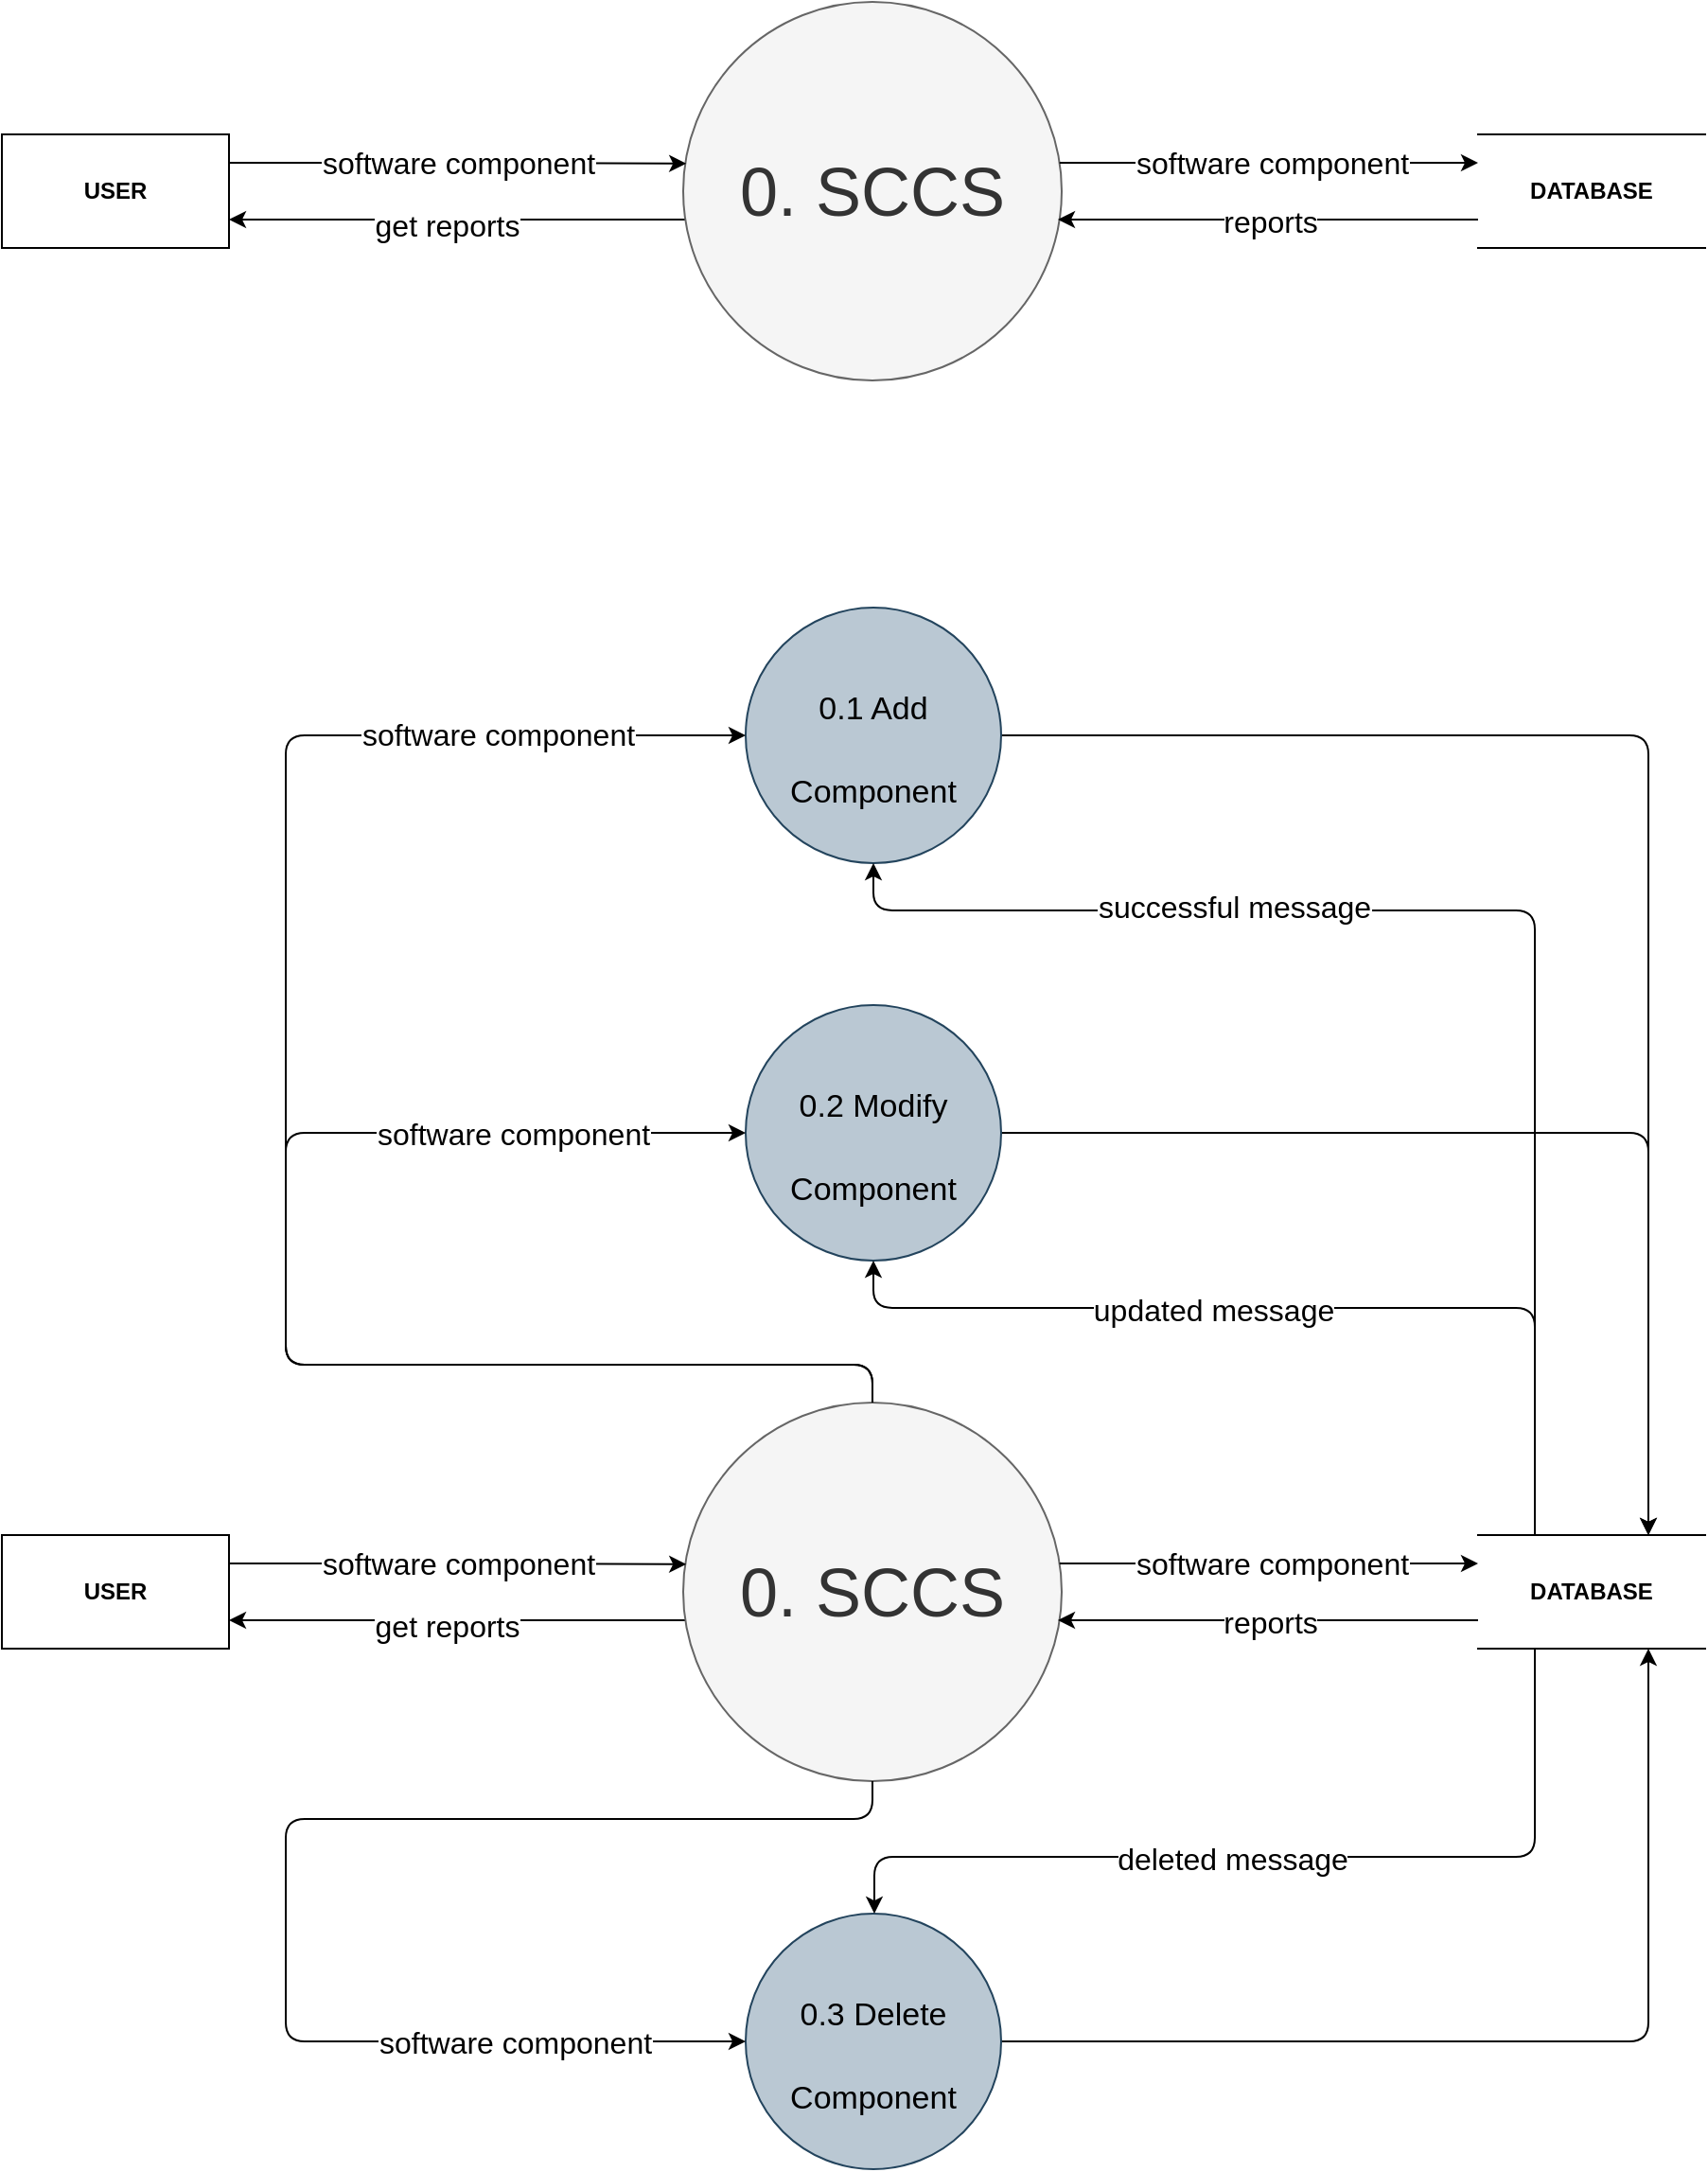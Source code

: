 <mxfile version="17.4.0" type="device"><diagram name="Page-1" id="5d7acffa-a066-3a61-03fe-96351882024d"><mxGraphModel dx="1185" dy="1505" grid="1" gridSize="10" guides="1" tooltips="1" connect="1" arrows="1" fold="1" page="1" pageScale="1" pageWidth="1100" pageHeight="850" background="#ffffff" math="0" shadow="0"><root><mxCell id="0"/><mxCell id="1" parent="0"/><mxCell id="EAlUAiwFeQ_kU-9aBTbd-96" style="edgeStyle=orthogonalEdgeStyle;rounded=1;orthogonalLoop=1;jettySize=auto;html=1;entryX=0.75;entryY=0;entryDx=0;entryDy=0;fontSize=16;" edge="1" parent="1" source="EAlUAiwFeQ_kU-9aBTbd-16" target="EAlUAiwFeQ_kU-9aBTbd-87"><mxGeometry relative="1" as="geometry"><Array as="points"><mxPoint x="960" y="248"/></Array></mxGeometry></mxCell><mxCell id="EAlUAiwFeQ_kU-9aBTbd-16" value="&lt;font style=&quot;font-size: 17px&quot;&gt;0.1 Add Component&lt;/font&gt;" style="ellipse;whiteSpace=wrap;html=1;aspect=fixed;fontSize=36;fillColor=#bac8d3;strokeColor=#23445d;" vertex="1" parent="1"><mxGeometry x="483" y="180" width="135" height="135" as="geometry"/></mxCell><mxCell id="EAlUAiwFeQ_kU-9aBTbd-95" style="edgeStyle=orthogonalEdgeStyle;rounded=1;orthogonalLoop=1;jettySize=auto;html=1;entryX=0.75;entryY=0;entryDx=0;entryDy=0;fontSize=16;" edge="1" parent="1" source="EAlUAiwFeQ_kU-9aBTbd-25" target="EAlUAiwFeQ_kU-9aBTbd-87"><mxGeometry relative="1" as="geometry"><Array as="points"><mxPoint x="960" y="458"/></Array></mxGeometry></mxCell><mxCell id="EAlUAiwFeQ_kU-9aBTbd-25" value="&lt;font style=&quot;font-size: 17px&quot;&gt;0.2 Modify Component&lt;/font&gt;" style="ellipse;whiteSpace=wrap;html=1;aspect=fixed;fontSize=36;fillColor=#bac8d3;strokeColor=#23445d;" vertex="1" parent="1"><mxGeometry x="483" y="390" width="135" height="135" as="geometry"/></mxCell><mxCell id="EAlUAiwFeQ_kU-9aBTbd-27" value="" style="group" vertex="1" connectable="0" parent="1"><mxGeometry x="90" y="-140" width="900" height="200" as="geometry"/></mxCell><mxCell id="EAlUAiwFeQ_kU-9aBTbd-26" value="" style="group" vertex="1" connectable="0" parent="EAlUAiwFeQ_kU-9aBTbd-27"><mxGeometry width="780" height="200" as="geometry"/></mxCell><mxCell id="EAlUAiwFeQ_kU-9aBTbd-1" value="&lt;b&gt;USER&lt;/b&gt;" style="rounded=0;whiteSpace=wrap;html=1;" vertex="1" parent="EAlUAiwFeQ_kU-9aBTbd-26"><mxGeometry y="70" width="120" height="60" as="geometry"/></mxCell><mxCell id="EAlUAiwFeQ_kU-9aBTbd-68" style="edgeStyle=orthogonalEdgeStyle;rounded=0;orthogonalLoop=1;jettySize=auto;html=1;entryX=1;entryY=0.75;entryDx=0;entryDy=0;fontSize=16;" edge="1" parent="EAlUAiwFeQ_kU-9aBTbd-26" source="EAlUAiwFeQ_kU-9aBTbd-5" target="EAlUAiwFeQ_kU-9aBTbd-1"><mxGeometry relative="1" as="geometry"><Array as="points"><mxPoint x="310" y="115"/><mxPoint x="310" y="115"/></Array></mxGeometry></mxCell><mxCell id="EAlUAiwFeQ_kU-9aBTbd-70" value="get reports" style="edgeLabel;html=1;align=center;verticalAlign=middle;resizable=0;points=[];fontSize=16;" vertex="1" connectable="0" parent="EAlUAiwFeQ_kU-9aBTbd-68"><mxGeometry x="0.05" y="3" relative="1" as="geometry"><mxPoint as="offset"/></mxGeometry></mxCell><mxCell id="EAlUAiwFeQ_kU-9aBTbd-5" value="&lt;font style=&quot;font-size: 36px&quot;&gt;0. SCCS&lt;/font&gt;" style="ellipse;whiteSpace=wrap;html=1;aspect=fixed;direction=south;fillColor=#f5f5f5;fontColor=#333333;strokeColor=#666666;" vertex="1" parent="EAlUAiwFeQ_kU-9aBTbd-26"><mxGeometry x="360" width="200" height="200" as="geometry"/></mxCell><mxCell id="EAlUAiwFeQ_kU-9aBTbd-67" style="edgeStyle=orthogonalEdgeStyle;rounded=0;orthogonalLoop=1;jettySize=auto;html=1;exitX=1;exitY=0.25;exitDx=0;exitDy=0;fontSize=16;entryX=0.427;entryY=0.992;entryDx=0;entryDy=0;entryPerimeter=0;" edge="1" parent="EAlUAiwFeQ_kU-9aBTbd-26" source="EAlUAiwFeQ_kU-9aBTbd-1" target="EAlUAiwFeQ_kU-9aBTbd-5"><mxGeometry relative="1" as="geometry"><mxPoint x="360" y="135.241" as="targetPoint"/></mxGeometry></mxCell><mxCell id="EAlUAiwFeQ_kU-9aBTbd-69" value="software component" style="edgeLabel;html=1;align=center;verticalAlign=middle;resizable=0;points=[];fontSize=16;" vertex="1" connectable="0" parent="EAlUAiwFeQ_kU-9aBTbd-67"><mxGeometry x="0.133" y="1" relative="1" as="geometry"><mxPoint x="-16" as="offset"/></mxGeometry></mxCell><mxCell id="EAlUAiwFeQ_kU-9aBTbd-77" value="" style="group" vertex="1" connectable="0" parent="EAlUAiwFeQ_kU-9aBTbd-27"><mxGeometry x="620" y="70" width="280" height="60" as="geometry"/></mxCell><mxCell id="EAlUAiwFeQ_kU-9aBTbd-2" value="&lt;b&gt;DATABASE&lt;/b&gt;" style="shape=partialRectangle;whiteSpace=wrap;html=1;left=0;right=0;fillColor=none;" vertex="1" parent="EAlUAiwFeQ_kU-9aBTbd-77"><mxGeometry x="160" width="120" height="60" as="geometry"/></mxCell><mxCell id="EAlUAiwFeQ_kU-9aBTbd-57" style="edgeStyle=orthogonalEdgeStyle;rounded=0;orthogonalLoop=1;jettySize=auto;html=1;entryX=0;entryY=0.25;entryDx=0;entryDy=0;fontSize=16;" edge="1" parent="EAlUAiwFeQ_kU-9aBTbd-77" source="EAlUAiwFeQ_kU-9aBTbd-5" target="EAlUAiwFeQ_kU-9aBTbd-2"><mxGeometry relative="1" as="geometry"><Array as="points"><mxPoint y="15"/><mxPoint y="15"/></Array></mxGeometry></mxCell><mxCell id="EAlUAiwFeQ_kU-9aBTbd-63" value="software component" style="edgeLabel;html=1;align=center;verticalAlign=middle;resizable=0;points=[];fontSize=16;" vertex="1" connectable="0" parent="EAlUAiwFeQ_kU-9aBTbd-57"><mxGeometry x="-0.028" relative="1" as="geometry"><mxPoint x="4" as="offset"/></mxGeometry></mxCell><mxCell id="EAlUAiwFeQ_kU-9aBTbd-59" style="edgeStyle=orthogonalEdgeStyle;rounded=0;orthogonalLoop=1;jettySize=auto;html=1;exitX=0;exitY=0.75;exitDx=0;exitDy=0;entryX=0.575;entryY=0.01;entryDx=0;entryDy=0;entryPerimeter=0;fontSize=16;" edge="1" parent="EAlUAiwFeQ_kU-9aBTbd-27" source="EAlUAiwFeQ_kU-9aBTbd-2" target="EAlUAiwFeQ_kU-9aBTbd-5"><mxGeometry relative="1" as="geometry"><Array as="points"/></mxGeometry></mxCell><mxCell id="EAlUAiwFeQ_kU-9aBTbd-65" value="reports" style="edgeLabel;html=1;align=center;verticalAlign=middle;resizable=0;points=[];fontSize=16;" vertex="1" connectable="0" parent="EAlUAiwFeQ_kU-9aBTbd-59"><mxGeometry x="0.027" y="1" relative="1" as="geometry"><mxPoint x="4" as="offset"/></mxGeometry></mxCell><mxCell id="EAlUAiwFeQ_kU-9aBTbd-97" style="edgeStyle=orthogonalEdgeStyle;rounded=1;orthogonalLoop=1;jettySize=auto;html=1;entryX=0.75;entryY=1;entryDx=0;entryDy=0;fontSize=16;" edge="1" parent="1" source="EAlUAiwFeQ_kU-9aBTbd-28" target="EAlUAiwFeQ_kU-9aBTbd-87"><mxGeometry relative="1" as="geometry"><Array as="points"><mxPoint x="960" y="938"/></Array></mxGeometry></mxCell><mxCell id="EAlUAiwFeQ_kU-9aBTbd-28" value="&lt;font style=&quot;font-size: 17px&quot;&gt;0.3 Delete Component&lt;/font&gt;" style="ellipse;whiteSpace=wrap;html=1;aspect=fixed;fontSize=36;fillColor=#bac8d3;strokeColor=#23445d;" vertex="1" parent="1"><mxGeometry x="483" y="870" width="135" height="135" as="geometry"/></mxCell><mxCell id="EAlUAiwFeQ_kU-9aBTbd-78" value="" style="group" vertex="1" connectable="0" parent="1"><mxGeometry x="90" y="600" width="900" height="200" as="geometry"/></mxCell><mxCell id="EAlUAiwFeQ_kU-9aBTbd-79" value="" style="group" vertex="1" connectable="0" parent="EAlUAiwFeQ_kU-9aBTbd-78"><mxGeometry width="780" height="200" as="geometry"/></mxCell><mxCell id="EAlUAiwFeQ_kU-9aBTbd-80" value="&lt;b&gt;USER&lt;/b&gt;" style="rounded=0;whiteSpace=wrap;html=1;" vertex="1" parent="EAlUAiwFeQ_kU-9aBTbd-79"><mxGeometry y="70" width="120" height="60" as="geometry"/></mxCell><mxCell id="EAlUAiwFeQ_kU-9aBTbd-81" style="edgeStyle=orthogonalEdgeStyle;rounded=0;orthogonalLoop=1;jettySize=auto;html=1;entryX=1;entryY=0.75;entryDx=0;entryDy=0;fontSize=16;" edge="1" parent="EAlUAiwFeQ_kU-9aBTbd-79" source="EAlUAiwFeQ_kU-9aBTbd-83" target="EAlUAiwFeQ_kU-9aBTbd-80"><mxGeometry relative="1" as="geometry"><Array as="points"><mxPoint x="310" y="115"/><mxPoint x="310" y="115"/></Array></mxGeometry></mxCell><mxCell id="EAlUAiwFeQ_kU-9aBTbd-82" value="get reports" style="edgeLabel;html=1;align=center;verticalAlign=middle;resizable=0;points=[];fontSize=16;" vertex="1" connectable="0" parent="EAlUAiwFeQ_kU-9aBTbd-81"><mxGeometry x="0.05" y="3" relative="1" as="geometry"><mxPoint as="offset"/></mxGeometry></mxCell><mxCell id="EAlUAiwFeQ_kU-9aBTbd-83" value="&lt;font style=&quot;font-size: 36px&quot;&gt;0. SCCS&lt;/font&gt;" style="ellipse;whiteSpace=wrap;html=1;aspect=fixed;direction=south;fillColor=#f5f5f5;fontColor=#333333;strokeColor=#666666;" vertex="1" parent="EAlUAiwFeQ_kU-9aBTbd-79"><mxGeometry x="360" width="200" height="200" as="geometry"/></mxCell><mxCell id="EAlUAiwFeQ_kU-9aBTbd-84" style="edgeStyle=orthogonalEdgeStyle;rounded=0;orthogonalLoop=1;jettySize=auto;html=1;exitX=1;exitY=0.25;exitDx=0;exitDy=0;fontSize=16;entryX=0.427;entryY=0.992;entryDx=0;entryDy=0;entryPerimeter=0;" edge="1" parent="EAlUAiwFeQ_kU-9aBTbd-79" source="EAlUAiwFeQ_kU-9aBTbd-80" target="EAlUAiwFeQ_kU-9aBTbd-83"><mxGeometry relative="1" as="geometry"><mxPoint x="360" y="135.241" as="targetPoint"/></mxGeometry></mxCell><mxCell id="EAlUAiwFeQ_kU-9aBTbd-85" value="software component" style="edgeLabel;html=1;align=center;verticalAlign=middle;resizable=0;points=[];fontSize=16;" vertex="1" connectable="0" parent="EAlUAiwFeQ_kU-9aBTbd-84"><mxGeometry x="0.133" y="1" relative="1" as="geometry"><mxPoint x="-16" as="offset"/></mxGeometry></mxCell><mxCell id="EAlUAiwFeQ_kU-9aBTbd-86" value="" style="group" vertex="1" connectable="0" parent="EAlUAiwFeQ_kU-9aBTbd-78"><mxGeometry x="620" y="70" width="280" height="60" as="geometry"/></mxCell><mxCell id="EAlUAiwFeQ_kU-9aBTbd-87" value="&lt;b&gt;DATABASE&lt;/b&gt;" style="shape=partialRectangle;whiteSpace=wrap;html=1;left=0;right=0;fillColor=none;" vertex="1" parent="EAlUAiwFeQ_kU-9aBTbd-86"><mxGeometry x="160" width="120" height="60" as="geometry"/></mxCell><mxCell id="EAlUAiwFeQ_kU-9aBTbd-90" style="edgeStyle=orthogonalEdgeStyle;rounded=0;orthogonalLoop=1;jettySize=auto;html=1;exitX=0;exitY=0.75;exitDx=0;exitDy=0;entryX=0.575;entryY=0.01;entryDx=0;entryDy=0;entryPerimeter=0;fontSize=16;" edge="1" parent="EAlUAiwFeQ_kU-9aBTbd-78" source="EAlUAiwFeQ_kU-9aBTbd-87" target="EAlUAiwFeQ_kU-9aBTbd-83"><mxGeometry relative="1" as="geometry"><Array as="points"/></mxGeometry></mxCell><mxCell id="EAlUAiwFeQ_kU-9aBTbd-91" value="reports" style="edgeLabel;html=1;align=center;verticalAlign=middle;resizable=0;points=[];fontSize=16;" vertex="1" connectable="0" parent="EAlUAiwFeQ_kU-9aBTbd-90"><mxGeometry x="0.027" y="1" relative="1" as="geometry"><mxPoint x="4" as="offset"/></mxGeometry></mxCell><mxCell id="EAlUAiwFeQ_kU-9aBTbd-88" style="edgeStyle=orthogonalEdgeStyle;rounded=0;orthogonalLoop=1;jettySize=auto;html=1;entryX=0;entryY=0.25;entryDx=0;entryDy=0;fontSize=16;" edge="1" parent="EAlUAiwFeQ_kU-9aBTbd-78" source="EAlUAiwFeQ_kU-9aBTbd-83" target="EAlUAiwFeQ_kU-9aBTbd-87"><mxGeometry relative="1" as="geometry"><Array as="points"><mxPoint x="620" y="85"/><mxPoint x="620" y="85"/></Array></mxGeometry></mxCell><mxCell id="EAlUAiwFeQ_kU-9aBTbd-89" value="software component" style="edgeLabel;html=1;align=center;verticalAlign=middle;resizable=0;points=[];fontSize=16;" vertex="1" connectable="0" parent="EAlUAiwFeQ_kU-9aBTbd-88"><mxGeometry x="-0.028" relative="1" as="geometry"><mxPoint x="4" as="offset"/></mxGeometry></mxCell><mxCell id="EAlUAiwFeQ_kU-9aBTbd-92" style="edgeStyle=orthogonalEdgeStyle;orthogonalLoop=1;jettySize=auto;html=1;entryX=0;entryY=0.5;entryDx=0;entryDy=0;fontSize=16;rounded=1;" edge="1" parent="1" source="EAlUAiwFeQ_kU-9aBTbd-83" target="EAlUAiwFeQ_kU-9aBTbd-25"><mxGeometry relative="1" as="geometry"><Array as="points"><mxPoint x="550" y="580"/><mxPoint x="240" y="580"/><mxPoint x="240" y="458"/></Array></mxGeometry></mxCell><mxCell id="EAlUAiwFeQ_kU-9aBTbd-108" value="software component" style="edgeLabel;html=1;align=center;verticalAlign=middle;resizable=0;points=[];fontSize=16;" vertex="1" connectable="0" parent="EAlUAiwFeQ_kU-9aBTbd-92"><mxGeometry x="0.687" y="-2" relative="1" as="geometry"><mxPoint x="-14" y="-2" as="offset"/></mxGeometry></mxCell><mxCell id="EAlUAiwFeQ_kU-9aBTbd-93" style="edgeStyle=orthogonalEdgeStyle;rounded=1;orthogonalLoop=1;jettySize=auto;html=1;entryX=0;entryY=0.5;entryDx=0;entryDy=0;fontSize=16;" edge="1" parent="1" source="EAlUAiwFeQ_kU-9aBTbd-83" target="EAlUAiwFeQ_kU-9aBTbd-16"><mxGeometry relative="1" as="geometry"><Array as="points"><mxPoint x="550" y="580"/><mxPoint x="240" y="580"/><mxPoint x="240" y="248"/></Array></mxGeometry></mxCell><mxCell id="EAlUAiwFeQ_kU-9aBTbd-107" value="software component" style="edgeLabel;html=1;align=center;verticalAlign=middle;resizable=0;points=[];fontSize=16;" vertex="1" connectable="0" parent="EAlUAiwFeQ_kU-9aBTbd-93"><mxGeometry x="0.71" y="1" relative="1" as="geometry"><mxPoint as="offset"/></mxGeometry></mxCell><mxCell id="EAlUAiwFeQ_kU-9aBTbd-94" style="edgeStyle=orthogonalEdgeStyle;rounded=1;orthogonalLoop=1;jettySize=auto;html=1;entryX=0;entryY=0.5;entryDx=0;entryDy=0;fontSize=16;" edge="1" parent="1" source="EAlUAiwFeQ_kU-9aBTbd-83" target="EAlUAiwFeQ_kU-9aBTbd-28"><mxGeometry relative="1" as="geometry"><Array as="points"><mxPoint x="550" y="820"/><mxPoint x="240" y="820"/><mxPoint x="240" y="938"/></Array></mxGeometry></mxCell><mxCell id="EAlUAiwFeQ_kU-9aBTbd-109" value="software component" style="edgeLabel;html=1;align=center;verticalAlign=middle;resizable=0;points=[];fontSize=16;" vertex="1" connectable="0" parent="EAlUAiwFeQ_kU-9aBTbd-94"><mxGeometry x="0.694" y="1" relative="1" as="geometry"><mxPoint x="-17" y="1" as="offset"/></mxGeometry></mxCell><mxCell id="EAlUAiwFeQ_kU-9aBTbd-101" style="edgeStyle=orthogonalEdgeStyle;rounded=1;orthogonalLoop=1;jettySize=auto;html=1;exitX=0.25;exitY=0;exitDx=0;exitDy=0;entryX=0.5;entryY=1;entryDx=0;entryDy=0;fontSize=16;" edge="1" parent="1" source="EAlUAiwFeQ_kU-9aBTbd-87" target="EAlUAiwFeQ_kU-9aBTbd-25"><mxGeometry relative="1" as="geometry"><Array as="points"><mxPoint x="900" y="550"/><mxPoint x="551" y="550"/></Array></mxGeometry></mxCell><mxCell id="EAlUAiwFeQ_kU-9aBTbd-104" value="updated message" style="edgeLabel;html=1;align=center;verticalAlign=middle;resizable=0;points=[];fontSize=16;" vertex="1" connectable="0" parent="EAlUAiwFeQ_kU-9aBTbd-101"><mxGeometry x="0.234" y="1" relative="1" as="geometry"><mxPoint x="15" as="offset"/></mxGeometry></mxCell><mxCell id="EAlUAiwFeQ_kU-9aBTbd-102" style="edgeStyle=orthogonalEdgeStyle;rounded=1;orthogonalLoop=1;jettySize=auto;html=1;exitX=0.25;exitY=0;exitDx=0;exitDy=0;entryX=0.5;entryY=1;entryDx=0;entryDy=0;fontSize=16;" edge="1" parent="1" source="EAlUAiwFeQ_kU-9aBTbd-87" target="EAlUAiwFeQ_kU-9aBTbd-16"><mxGeometry relative="1" as="geometry"><Array as="points"><mxPoint x="900" y="340"/><mxPoint x="551" y="340"/></Array></mxGeometry></mxCell><mxCell id="EAlUAiwFeQ_kU-9aBTbd-105" value="successful message" style="edgeLabel;html=1;align=center;verticalAlign=middle;resizable=0;points=[];fontSize=16;" vertex="1" connectable="0" parent="EAlUAiwFeQ_kU-9aBTbd-102"><mxGeometry x="0.389" y="-2" relative="1" as="geometry"><mxPoint as="offset"/></mxGeometry></mxCell><mxCell id="EAlUAiwFeQ_kU-9aBTbd-103" style="edgeStyle=orthogonalEdgeStyle;rounded=1;orthogonalLoop=1;jettySize=auto;html=1;exitX=0.25;exitY=1;exitDx=0;exitDy=0;fontSize=16;" edge="1" parent="1" source="EAlUAiwFeQ_kU-9aBTbd-87" target="EAlUAiwFeQ_kU-9aBTbd-28"><mxGeometry relative="1" as="geometry"><Array as="points"><mxPoint x="900" y="840"/><mxPoint x="551" y="840"/></Array></mxGeometry></mxCell><mxCell id="EAlUAiwFeQ_kU-9aBTbd-106" value="deleted message" style="edgeLabel;html=1;align=center;verticalAlign=middle;resizable=0;points=[];fontSize=16;" vertex="1" connectable="0" parent="EAlUAiwFeQ_kU-9aBTbd-103"><mxGeometry x="0.104" y="1" relative="1" as="geometry"><mxPoint as="offset"/></mxGeometry></mxCell></root></mxGraphModel></diagram></mxfile>